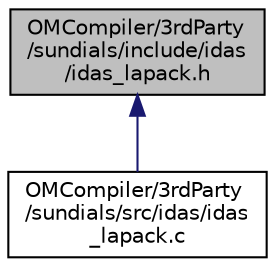 digraph "OMCompiler/3rdParty/sundials/include/idas/idas_lapack.h"
{
  edge [fontname="Helvetica",fontsize="10",labelfontname="Helvetica",labelfontsize="10"];
  node [fontname="Helvetica",fontsize="10",shape=record];
  Node8 [label="OMCompiler/3rdParty\l/sundials/include/idas\l/idas_lapack.h",height=0.2,width=0.4,color="black", fillcolor="grey75", style="filled", fontcolor="black"];
  Node8 -> Node9 [dir="back",color="midnightblue",fontsize="10",style="solid",fontname="Helvetica"];
  Node9 [label="OMCompiler/3rdParty\l/sundials/src/idas/idas\l_lapack.c",height=0.2,width=0.4,color="black", fillcolor="white", style="filled",URL="$d0/de0/idas__lapack_8c.html"];
}
